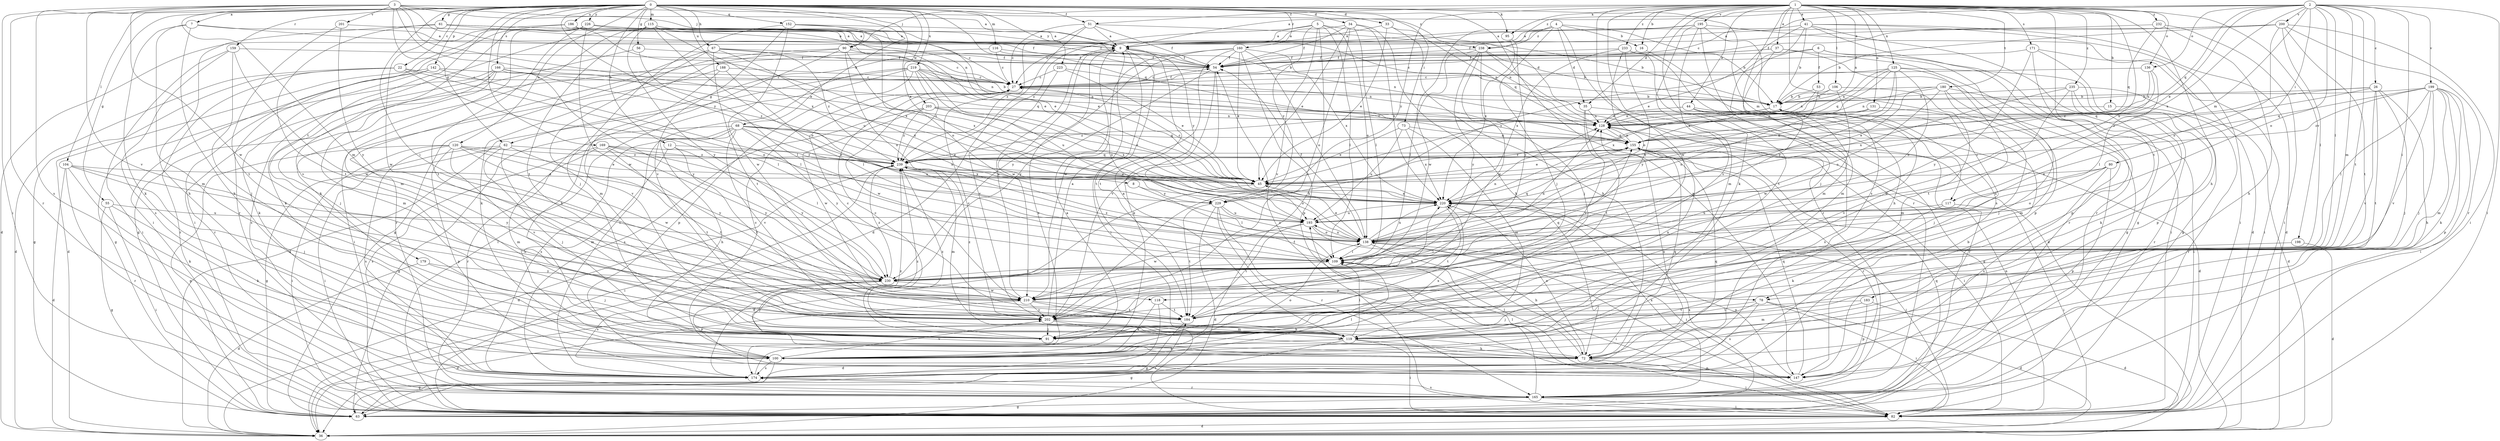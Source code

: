 strict digraph  {
0;
1;
2;
3;
4;
5;
6;
7;
8;
9;
12;
15;
16;
17;
22;
26;
27;
33;
34;
35;
36;
37;
41;
44;
45;
51;
53;
54;
55;
56;
61;
62;
63;
67;
68;
72;
73;
78;
80;
82;
90;
91;
95;
100;
104;
106;
109;
115;
116;
117;
118;
119;
120;
125;
128;
131;
136;
138;
142;
147;
152;
155;
159;
160;
165;
166;
169;
171;
174;
179;
180;
183;
184;
186;
188;
193;
195;
198;
199;
200;
201;
202;
203;
210;
219;
220;
223;
226;
229;
230;
232;
233;
235;
238;
239;
0 -> 7  [label=a];
0 -> 8  [label=a];
0 -> 12  [label=b];
0 -> 22  [label=c];
0 -> 33  [label=d];
0 -> 34  [label=d];
0 -> 51  [label=f];
0 -> 55  [label=g];
0 -> 56  [label=g];
0 -> 61  [label=g];
0 -> 67  [label=h];
0 -> 68  [label=h];
0 -> 73  [label=i];
0 -> 78  [label=i];
0 -> 95  [label=k];
0 -> 104  [label=l];
0 -> 115  [label=m];
0 -> 116  [label=m];
0 -> 117  [label=m];
0 -> 120  [label=n];
0 -> 142  [label=p];
0 -> 147  [label=p];
0 -> 152  [label=q];
0 -> 155  [label=q];
0 -> 159  [label=r];
0 -> 160  [label=r];
0 -> 165  [label=r];
0 -> 166  [label=s];
0 -> 169  [label=s];
0 -> 179  [label=t];
0 -> 186  [label=u];
0 -> 188  [label=u];
0 -> 203  [label=w];
0 -> 219  [label=x];
0 -> 223  [label=y];
0 -> 226  [label=y];
0 -> 229  [label=y];
1 -> 15  [label=b];
1 -> 16  [label=b];
1 -> 35  [label=d];
1 -> 37  [label=e];
1 -> 41  [label=e];
1 -> 44  [label=e];
1 -> 51  [label=f];
1 -> 72  [label=h];
1 -> 78  [label=i];
1 -> 90  [label=j];
1 -> 95  [label=k];
1 -> 100  [label=k];
1 -> 106  [label=l];
1 -> 125  [label=n];
1 -> 128  [label=n];
1 -> 131  [label=o];
1 -> 136  [label=o];
1 -> 165  [label=r];
1 -> 171  [label=s];
1 -> 174  [label=s];
1 -> 180  [label=t];
1 -> 183  [label=t];
1 -> 193  [label=u];
1 -> 195  [label=v];
1 -> 198  [label=v];
1 -> 210  [label=w];
1 -> 229  [label=y];
1 -> 232  [label=z];
1 -> 233  [label=z];
1 -> 235  [label=z];
2 -> 9  [label=a];
2 -> 26  [label=c];
2 -> 27  [label=c];
2 -> 45  [label=e];
2 -> 78  [label=i];
2 -> 80  [label=i];
2 -> 82  [label=i];
2 -> 109  [label=l];
2 -> 117  [label=m];
2 -> 118  [label=m];
2 -> 136  [label=o];
2 -> 138  [label=o];
2 -> 155  [label=q];
2 -> 184  [label=t];
2 -> 199  [label=v];
2 -> 200  [label=v];
2 -> 220  [label=x];
2 -> 238  [label=z];
3 -> 9  [label=a];
3 -> 45  [label=e];
3 -> 62  [label=g];
3 -> 82  [label=i];
3 -> 90  [label=j];
3 -> 118  [label=m];
3 -> 128  [label=n];
3 -> 174  [label=s];
3 -> 201  [label=v];
3 -> 202  [label=v];
3 -> 210  [label=w];
3 -> 220  [label=x];
3 -> 238  [label=z];
4 -> 16  [label=b];
4 -> 17  [label=b];
4 -> 27  [label=c];
4 -> 35  [label=d];
4 -> 91  [label=j];
4 -> 165  [label=r];
4 -> 210  [label=w];
4 -> 238  [label=z];
5 -> 9  [label=a];
5 -> 35  [label=d];
5 -> 100  [label=k];
5 -> 109  [label=l];
5 -> 138  [label=o];
5 -> 202  [label=v];
5 -> 229  [label=y];
5 -> 239  [label=z];
6 -> 53  [label=f];
6 -> 54  [label=f];
6 -> 82  [label=i];
6 -> 147  [label=p];
6 -> 229  [label=y];
7 -> 9  [label=a];
7 -> 54  [label=f];
7 -> 72  [label=h];
7 -> 100  [label=k];
7 -> 119  [label=m];
8 -> 109  [label=l];
8 -> 229  [label=y];
9 -> 54  [label=f];
9 -> 62  [label=g];
9 -> 82  [label=i];
9 -> 174  [label=s];
9 -> 184  [label=t];
9 -> 210  [label=w];
9 -> 229  [label=y];
12 -> 72  [label=h];
12 -> 184  [label=t];
12 -> 230  [label=y];
12 -> 239  [label=z];
15 -> 128  [label=n];
15 -> 165  [label=r];
16 -> 54  [label=f];
16 -> 72  [label=h];
17 -> 128  [label=n];
17 -> 202  [label=v];
17 -> 239  [label=z];
22 -> 27  [label=c];
22 -> 36  [label=d];
22 -> 63  [label=g];
22 -> 109  [label=l];
22 -> 138  [label=o];
22 -> 165  [label=r];
26 -> 17  [label=b];
26 -> 72  [label=h];
26 -> 91  [label=j];
26 -> 155  [label=q];
26 -> 184  [label=t];
26 -> 202  [label=v];
26 -> 239  [label=z];
27 -> 17  [label=b];
27 -> 54  [label=f];
27 -> 210  [label=w];
33 -> 9  [label=a];
33 -> 45  [label=e];
33 -> 72  [label=h];
33 -> 155  [label=q];
34 -> 9  [label=a];
34 -> 45  [label=e];
34 -> 54  [label=f];
34 -> 72  [label=h];
34 -> 109  [label=l];
34 -> 202  [label=v];
34 -> 220  [label=x];
35 -> 36  [label=d];
35 -> 128  [label=n];
35 -> 184  [label=t];
35 -> 202  [label=v];
37 -> 27  [label=c];
37 -> 54  [label=f];
37 -> 63  [label=g];
37 -> 119  [label=m];
37 -> 165  [label=r];
41 -> 9  [label=a];
41 -> 17  [label=b];
41 -> 36  [label=d];
41 -> 45  [label=e];
41 -> 63  [label=g];
41 -> 82  [label=i];
41 -> 165  [label=r];
41 -> 230  [label=y];
44 -> 63  [label=g];
44 -> 128  [label=n];
44 -> 165  [label=r];
44 -> 174  [label=s];
45 -> 27  [label=c];
45 -> 36  [label=d];
45 -> 220  [label=x];
51 -> 9  [label=a];
51 -> 27  [label=c];
51 -> 36  [label=d];
51 -> 54  [label=f];
51 -> 128  [label=n];
51 -> 239  [label=z];
53 -> 17  [label=b];
53 -> 138  [label=o];
53 -> 220  [label=x];
54 -> 27  [label=c];
54 -> 100  [label=k];
54 -> 202  [label=v];
54 -> 230  [label=y];
55 -> 63  [label=g];
55 -> 82  [label=i];
55 -> 100  [label=k];
55 -> 193  [label=u];
56 -> 54  [label=f];
56 -> 100  [label=k];
56 -> 109  [label=l];
61 -> 9  [label=a];
61 -> 17  [label=b];
61 -> 54  [label=f];
61 -> 72  [label=h];
61 -> 184  [label=t];
61 -> 210  [label=w];
62 -> 63  [label=g];
62 -> 82  [label=i];
62 -> 91  [label=j];
62 -> 119  [label=m];
62 -> 184  [label=t];
62 -> 239  [label=z];
63 -> 155  [label=q];
63 -> 184  [label=t];
63 -> 220  [label=x];
67 -> 54  [label=f];
67 -> 119  [label=m];
67 -> 128  [label=n];
67 -> 165  [label=r];
67 -> 184  [label=t];
67 -> 193  [label=u];
67 -> 239  [label=z];
68 -> 45  [label=e];
68 -> 63  [label=g];
68 -> 72  [label=h];
68 -> 155  [label=q];
68 -> 165  [label=r];
68 -> 174  [label=s];
68 -> 193  [label=u];
68 -> 202  [label=v];
68 -> 220  [label=x];
68 -> 230  [label=y];
72 -> 82  [label=i];
72 -> 109  [label=l];
72 -> 147  [label=p];
72 -> 155  [label=q];
72 -> 220  [label=x];
72 -> 239  [label=z];
73 -> 45  [label=e];
73 -> 119  [label=m];
73 -> 155  [label=q];
73 -> 193  [label=u];
73 -> 220  [label=x];
78 -> 36  [label=d];
78 -> 82  [label=i];
78 -> 91  [label=j];
78 -> 174  [label=s];
78 -> 184  [label=t];
80 -> 45  [label=e];
80 -> 138  [label=o];
80 -> 147  [label=p];
80 -> 174  [label=s];
80 -> 193  [label=u];
82 -> 36  [label=d];
82 -> 54  [label=f];
82 -> 128  [label=n];
90 -> 27  [label=c];
90 -> 54  [label=f];
90 -> 63  [label=g];
90 -> 72  [label=h];
90 -> 100  [label=k];
90 -> 138  [label=o];
90 -> 220  [label=x];
91 -> 27  [label=c];
91 -> 128  [label=n];
91 -> 239  [label=z];
95 -> 220  [label=x];
95 -> 230  [label=y];
100 -> 27  [label=c];
100 -> 63  [label=g];
100 -> 138  [label=o];
100 -> 174  [label=s];
100 -> 202  [label=v];
100 -> 220  [label=x];
104 -> 36  [label=d];
104 -> 45  [label=e];
104 -> 91  [label=j];
104 -> 100  [label=k];
104 -> 165  [label=r];
104 -> 230  [label=y];
106 -> 17  [label=b];
106 -> 119  [label=m];
106 -> 128  [label=n];
106 -> 210  [label=w];
109 -> 82  [label=i];
109 -> 128  [label=n];
109 -> 230  [label=y];
109 -> 239  [label=z];
115 -> 9  [label=a];
115 -> 27  [label=c];
115 -> 82  [label=i];
115 -> 100  [label=k];
115 -> 128  [label=n];
115 -> 138  [label=o];
115 -> 184  [label=t];
115 -> 193  [label=u];
115 -> 230  [label=y];
116 -> 27  [label=c];
116 -> 54  [label=f];
116 -> 63  [label=g];
116 -> 128  [label=n];
117 -> 82  [label=i];
117 -> 100  [label=k];
117 -> 193  [label=u];
118 -> 36  [label=d];
118 -> 100  [label=k];
118 -> 184  [label=t];
119 -> 9  [label=a];
119 -> 63  [label=g];
119 -> 72  [label=h];
119 -> 82  [label=i];
119 -> 100  [label=k];
119 -> 109  [label=l];
120 -> 45  [label=e];
120 -> 63  [label=g];
120 -> 82  [label=i];
120 -> 147  [label=p];
120 -> 174  [label=s];
120 -> 202  [label=v];
120 -> 210  [label=w];
120 -> 230  [label=y];
120 -> 239  [label=z];
125 -> 27  [label=c];
125 -> 45  [label=e];
125 -> 128  [label=n];
125 -> 138  [label=o];
125 -> 147  [label=p];
125 -> 155  [label=q];
125 -> 184  [label=t];
125 -> 193  [label=u];
125 -> 220  [label=x];
128 -> 155  [label=q];
131 -> 91  [label=j];
131 -> 128  [label=n];
131 -> 220  [label=x];
136 -> 27  [label=c];
136 -> 109  [label=l];
136 -> 128  [label=n];
136 -> 239  [label=z];
138 -> 45  [label=e];
138 -> 54  [label=f];
138 -> 72  [label=h];
138 -> 82  [label=i];
138 -> 109  [label=l];
138 -> 128  [label=n];
138 -> 155  [label=q];
138 -> 193  [label=u];
138 -> 220  [label=x];
142 -> 27  [label=c];
142 -> 36  [label=d];
142 -> 100  [label=k];
142 -> 109  [label=l];
142 -> 165  [label=r];
147 -> 109  [label=l];
147 -> 138  [label=o];
147 -> 155  [label=q];
152 -> 9  [label=a];
152 -> 45  [label=e];
152 -> 91  [label=j];
152 -> 138  [label=o];
152 -> 202  [label=v];
152 -> 210  [label=w];
155 -> 27  [label=c];
155 -> 45  [label=e];
155 -> 82  [label=i];
155 -> 128  [label=n];
155 -> 165  [label=r];
155 -> 239  [label=z];
159 -> 54  [label=f];
159 -> 82  [label=i];
159 -> 91  [label=j];
159 -> 174  [label=s];
159 -> 210  [label=w];
160 -> 45  [label=e];
160 -> 54  [label=f];
160 -> 138  [label=o];
160 -> 147  [label=p];
160 -> 184  [label=t];
160 -> 210  [label=w];
160 -> 220  [label=x];
160 -> 230  [label=y];
165 -> 63  [label=g];
165 -> 82  [label=i];
165 -> 174  [label=s];
165 -> 193  [label=u];
165 -> 220  [label=x];
166 -> 27  [label=c];
166 -> 63  [label=g];
166 -> 91  [label=j];
166 -> 119  [label=m];
166 -> 155  [label=q];
166 -> 174  [label=s];
166 -> 230  [label=y];
166 -> 239  [label=z];
169 -> 109  [label=l];
169 -> 119  [label=m];
169 -> 174  [label=s];
169 -> 184  [label=t];
169 -> 220  [label=x];
169 -> 230  [label=y];
169 -> 239  [label=z];
171 -> 54  [label=f];
171 -> 63  [label=g];
171 -> 82  [label=i];
171 -> 147  [label=p];
171 -> 230  [label=y];
174 -> 9  [label=a];
174 -> 17  [label=b];
174 -> 109  [label=l];
174 -> 128  [label=n];
174 -> 155  [label=q];
174 -> 165  [label=r];
174 -> 239  [label=z];
179 -> 36  [label=d];
179 -> 91  [label=j];
179 -> 230  [label=y];
180 -> 17  [label=b];
180 -> 45  [label=e];
180 -> 82  [label=i];
180 -> 91  [label=j];
180 -> 119  [label=m];
180 -> 128  [label=n];
180 -> 138  [label=o];
183 -> 36  [label=d];
183 -> 119  [label=m];
183 -> 147  [label=p];
183 -> 184  [label=t];
184 -> 27  [label=c];
184 -> 63  [label=g];
184 -> 220  [label=x];
186 -> 9  [label=a];
186 -> 36  [label=d];
186 -> 45  [label=e];
186 -> 202  [label=v];
186 -> 220  [label=x];
188 -> 27  [label=c];
188 -> 82  [label=i];
188 -> 109  [label=l];
188 -> 202  [label=v];
193 -> 82  [label=i];
193 -> 138  [label=o];
193 -> 184  [label=t];
193 -> 210  [label=w];
195 -> 9  [label=a];
195 -> 36  [label=d];
195 -> 54  [label=f];
195 -> 91  [label=j];
195 -> 119  [label=m];
195 -> 174  [label=s];
195 -> 202  [label=v];
198 -> 36  [label=d];
198 -> 109  [label=l];
199 -> 17  [label=b];
199 -> 82  [label=i];
199 -> 91  [label=j];
199 -> 100  [label=k];
199 -> 109  [label=l];
199 -> 119  [label=m];
199 -> 147  [label=p];
199 -> 155  [label=q];
199 -> 202  [label=v];
199 -> 239  [label=z];
200 -> 9  [label=a];
200 -> 17  [label=b];
200 -> 54  [label=f];
200 -> 82  [label=i];
200 -> 109  [label=l];
200 -> 138  [label=o];
200 -> 165  [label=r];
200 -> 184  [label=t];
201 -> 9  [label=a];
201 -> 184  [label=t];
201 -> 230  [label=y];
202 -> 9  [label=a];
202 -> 27  [label=c];
202 -> 72  [label=h];
202 -> 91  [label=j];
202 -> 119  [label=m];
202 -> 239  [label=z];
203 -> 45  [label=e];
203 -> 128  [label=n];
203 -> 174  [label=s];
203 -> 210  [label=w];
203 -> 220  [label=x];
203 -> 239  [label=z];
210 -> 9  [label=a];
210 -> 36  [label=d];
210 -> 72  [label=h];
210 -> 155  [label=q];
210 -> 184  [label=t];
210 -> 202  [label=v];
219 -> 17  [label=b];
219 -> 27  [label=c];
219 -> 36  [label=d];
219 -> 82  [label=i];
219 -> 128  [label=n];
219 -> 138  [label=o];
219 -> 147  [label=p];
219 -> 174  [label=s];
219 -> 193  [label=u];
219 -> 239  [label=z];
220 -> 82  [label=i];
220 -> 184  [label=t];
220 -> 193  [label=u];
223 -> 27  [label=c];
223 -> 45  [label=e];
223 -> 128  [label=n];
223 -> 202  [label=v];
226 -> 9  [label=a];
226 -> 17  [label=b];
226 -> 45  [label=e];
226 -> 82  [label=i];
226 -> 119  [label=m];
226 -> 165  [label=r];
226 -> 184  [label=t];
226 -> 210  [label=w];
229 -> 36  [label=d];
229 -> 138  [label=o];
229 -> 147  [label=p];
229 -> 165  [label=r];
229 -> 184  [label=t];
229 -> 193  [label=u];
230 -> 91  [label=j];
230 -> 147  [label=p];
230 -> 174  [label=s];
230 -> 210  [label=w];
230 -> 239  [label=z];
232 -> 9  [label=a];
232 -> 72  [label=h];
232 -> 82  [label=i];
232 -> 155  [label=q];
233 -> 54  [label=f];
233 -> 119  [label=m];
233 -> 138  [label=o];
233 -> 184  [label=t];
233 -> 220  [label=x];
233 -> 230  [label=y];
235 -> 17  [label=b];
235 -> 36  [label=d];
235 -> 100  [label=k];
235 -> 165  [label=r];
235 -> 210  [label=w];
235 -> 220  [label=x];
238 -> 17  [label=b];
238 -> 36  [label=d];
238 -> 54  [label=f];
238 -> 91  [label=j];
238 -> 109  [label=l];
238 -> 210  [label=w];
238 -> 230  [label=y];
239 -> 36  [label=d];
239 -> 45  [label=e];
239 -> 82  [label=i];
239 -> 119  [label=m];
239 -> 138  [label=o];
239 -> 155  [label=q];
}
